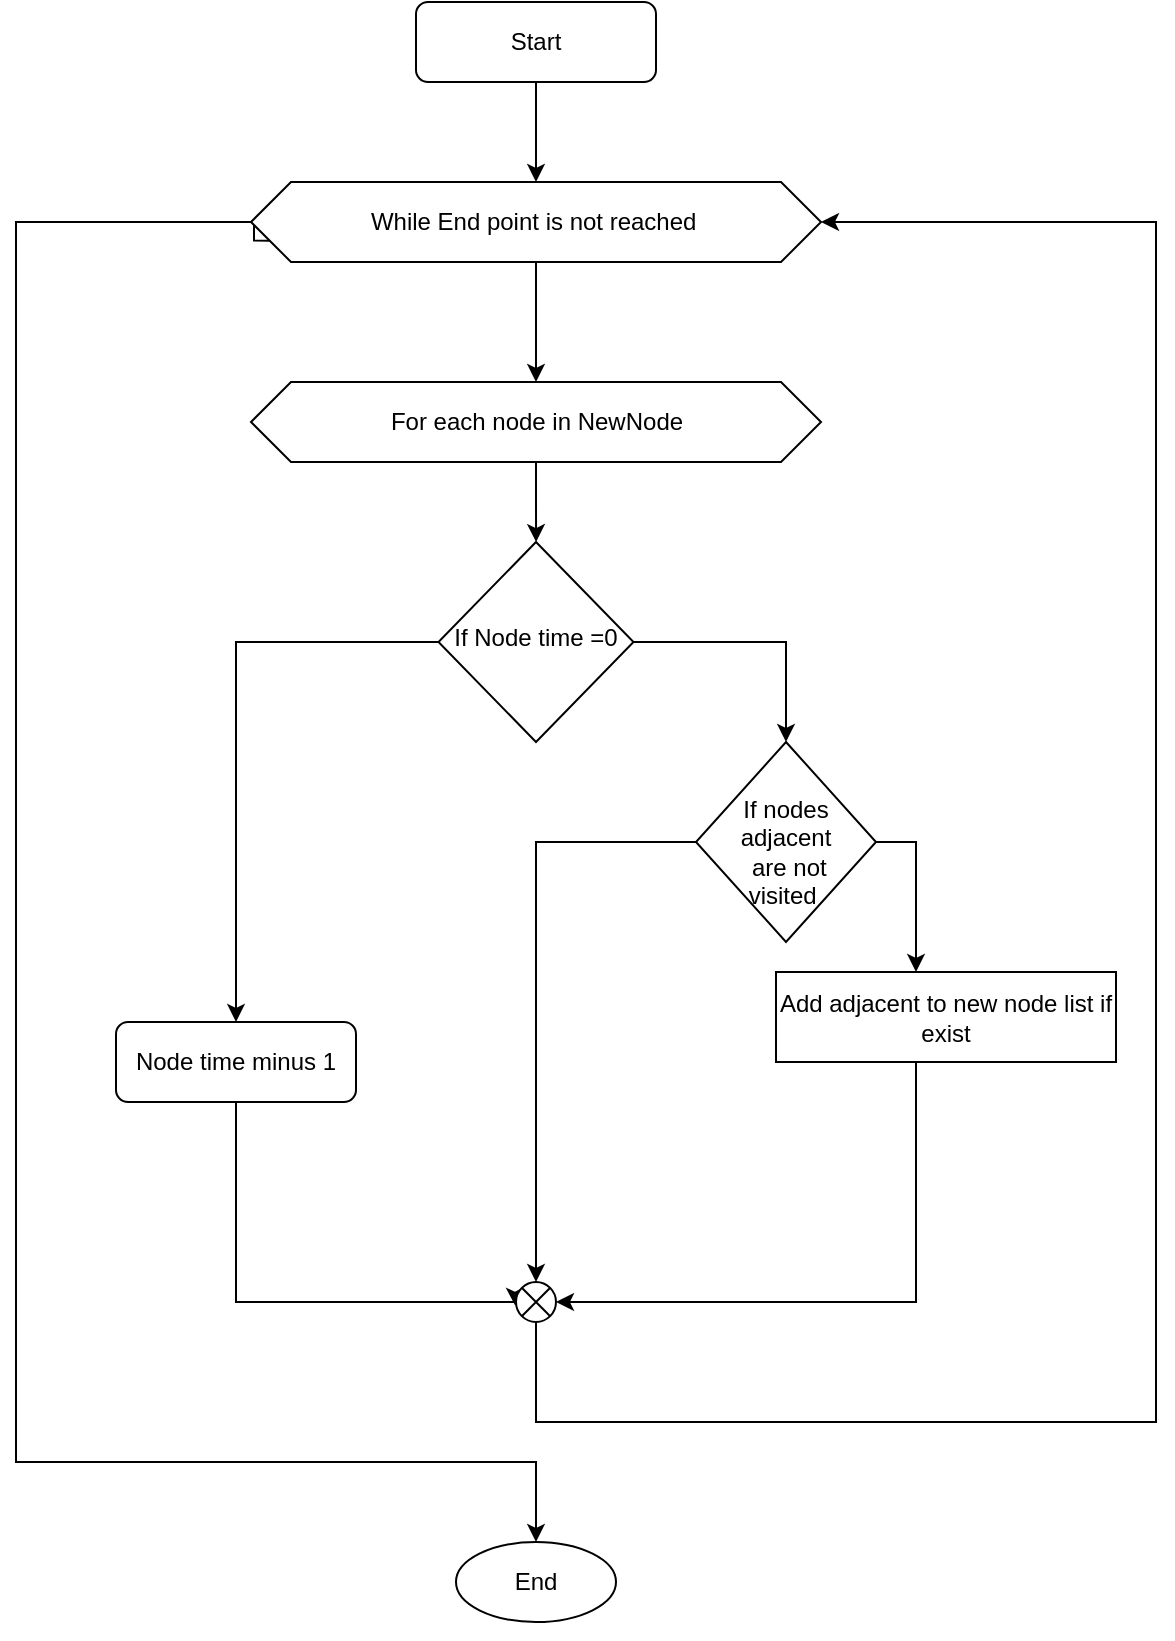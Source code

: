 <mxfile version="13.10.0" type="device"><diagram id="C5RBs43oDa-KdzZeNtuy" name="Page-1"><mxGraphModel dx="955" dy="2408" grid="1" gridSize="10" guides="1" tooltips="1" connect="1" arrows="1" fold="1" page="1" pageScale="1" pageWidth="827" pageHeight="1169" math="0" shadow="0"><root><mxCell id="WIyWlLk6GJQsqaUBKTNV-0"/><mxCell id="WIyWlLk6GJQsqaUBKTNV-1" parent="WIyWlLk6GJQsqaUBKTNV-0"/><mxCell id="KmrMMTsdmMvBSucgvxKW-39" style="edgeStyle=orthogonalEdgeStyle;rounded=0;orthogonalLoop=1;jettySize=auto;html=1;" edge="1" parent="WIyWlLk6GJQsqaUBKTNV-1" source="KmrMMTsdmMvBSucgvxKW-40" target="KmrMMTsdmMvBSucgvxKW-48"><mxGeometry relative="1" as="geometry"/></mxCell><mxCell id="KmrMMTsdmMvBSucgvxKW-40" value="Start" style="rounded=1;whiteSpace=wrap;html=1;fontSize=12;glass=0;strokeWidth=1;shadow=0;" vertex="1" parent="WIyWlLk6GJQsqaUBKTNV-1"><mxGeometry x="300" width="120" height="40" as="geometry"/></mxCell><mxCell id="KmrMMTsdmMvBSucgvxKW-41" style="edgeStyle=orthogonalEdgeStyle;rounded=0;orthogonalLoop=1;jettySize=auto;html=1;entryX=0.5;entryY=0;entryDx=0;entryDy=0;" edge="1" parent="WIyWlLk6GJQsqaUBKTNV-1" source="KmrMMTsdmMvBSucgvxKW-43" target="KmrMMTsdmMvBSucgvxKW-55"><mxGeometry relative="1" as="geometry"><mxPoint x="528" y="370" as="targetPoint"/></mxGeometry></mxCell><mxCell id="KmrMMTsdmMvBSucgvxKW-42" style="edgeStyle=orthogonalEdgeStyle;rounded=0;orthogonalLoop=1;jettySize=auto;html=1;entryX=0.5;entryY=0;entryDx=0;entryDy=0;" edge="1" parent="WIyWlLk6GJQsqaUBKTNV-1" source="KmrMMTsdmMvBSucgvxKW-43" target="KmrMMTsdmMvBSucgvxKW-45"><mxGeometry relative="1" as="geometry"><mxPoint x="210" y="540" as="targetPoint"/></mxGeometry></mxCell><mxCell id="KmrMMTsdmMvBSucgvxKW-43" value="If Node time =0" style="rhombus;whiteSpace=wrap;html=1;shadow=0;fontFamily=Helvetica;fontSize=12;align=center;strokeWidth=1;spacing=6;spacingTop=-4;" vertex="1" parent="WIyWlLk6GJQsqaUBKTNV-1"><mxGeometry x="311.25" y="270" width="97.5" height="100" as="geometry"/></mxCell><mxCell id="KmrMMTsdmMvBSucgvxKW-44" style="edgeStyle=orthogonalEdgeStyle;rounded=0;orthogonalLoop=1;jettySize=auto;html=1;entryX=-0.018;entryY=0.593;entryDx=0;entryDy=0;entryPerimeter=0;" edge="1" parent="WIyWlLk6GJQsqaUBKTNV-1" source="KmrMMTsdmMvBSucgvxKW-45" target="KmrMMTsdmMvBSucgvxKW-57"><mxGeometry relative="1" as="geometry"><Array as="points"><mxPoint x="210" y="650"/><mxPoint x="350" y="650"/></Array></mxGeometry></mxCell><mxCell id="KmrMMTsdmMvBSucgvxKW-45" value="Node time minus 1" style="rounded=1;whiteSpace=wrap;html=1;fontSize=12;glass=0;strokeWidth=1;shadow=0;" vertex="1" parent="WIyWlLk6GJQsqaUBKTNV-1"><mxGeometry x="150" y="510" width="120" height="40" as="geometry"/></mxCell><mxCell id="KmrMMTsdmMvBSucgvxKW-46" style="edgeStyle=orthogonalEdgeStyle;rounded=0;orthogonalLoop=1;jettySize=auto;html=1;" edge="1" parent="WIyWlLk6GJQsqaUBKTNV-1" source="KmrMMTsdmMvBSucgvxKW-48" target="KmrMMTsdmMvBSucgvxKW-52"><mxGeometry relative="1" as="geometry"/></mxCell><mxCell id="KmrMMTsdmMvBSucgvxKW-47" style="edgeStyle=orthogonalEdgeStyle;rounded=0;orthogonalLoop=1;jettySize=auto;html=1;exitX=0;exitY=0.75;exitDx=0;exitDy=0;entryX=0.5;entryY=0;entryDx=0;entryDy=0;" edge="1" parent="WIyWlLk6GJQsqaUBKTNV-1" source="KmrMMTsdmMvBSucgvxKW-48" target="KmrMMTsdmMvBSucgvxKW-58"><mxGeometry relative="1" as="geometry"><Array as="points"><mxPoint x="219" y="110"/><mxPoint x="100" y="110"/><mxPoint x="100" y="730"/><mxPoint x="360" y="730"/></Array></mxGeometry></mxCell><mxCell id="KmrMMTsdmMvBSucgvxKW-48" value="While End point is not reached&amp;nbsp;" style="shape=hexagon;perimeter=hexagonPerimeter2;whiteSpace=wrap;html=1;fixedSize=1;" vertex="1" parent="WIyWlLk6GJQsqaUBKTNV-1"><mxGeometry x="217.5" y="90" width="285" height="40" as="geometry"/></mxCell><mxCell id="KmrMMTsdmMvBSucgvxKW-49" style="edgeStyle=orthogonalEdgeStyle;rounded=0;orthogonalLoop=1;jettySize=auto;html=1;" edge="1" parent="WIyWlLk6GJQsqaUBKTNV-1" source="KmrMMTsdmMvBSucgvxKW-50" target="KmrMMTsdmMvBSucgvxKW-57"><mxGeometry relative="1" as="geometry"><mxPoint x="580" y="690" as="targetPoint"/><Array as="points"><mxPoint x="550" y="650"/><mxPoint x="360" y="650"/></Array></mxGeometry></mxCell><mxCell id="KmrMMTsdmMvBSucgvxKW-50" value="Add adjacent to new node list if exist" style="rounded=0;whiteSpace=wrap;html=1;" vertex="1" parent="WIyWlLk6GJQsqaUBKTNV-1"><mxGeometry x="480" y="485" width="170" height="45" as="geometry"/></mxCell><mxCell id="KmrMMTsdmMvBSucgvxKW-51" style="edgeStyle=orthogonalEdgeStyle;rounded=0;orthogonalLoop=1;jettySize=auto;html=1;" edge="1" parent="WIyWlLk6GJQsqaUBKTNV-1" source="KmrMMTsdmMvBSucgvxKW-52" target="KmrMMTsdmMvBSucgvxKW-43"><mxGeometry relative="1" as="geometry"/></mxCell><mxCell id="KmrMMTsdmMvBSucgvxKW-52" value="For each node in NewNode" style="shape=hexagon;perimeter=hexagonPerimeter2;whiteSpace=wrap;html=1;fixedSize=1;" vertex="1" parent="WIyWlLk6GJQsqaUBKTNV-1"><mxGeometry x="217.5" y="190" width="285" height="40" as="geometry"/></mxCell><mxCell id="KmrMMTsdmMvBSucgvxKW-53" style="edgeStyle=orthogonalEdgeStyle;rounded=0;orthogonalLoop=1;jettySize=auto;html=1;" edge="1" parent="WIyWlLk6GJQsqaUBKTNV-1" source="KmrMMTsdmMvBSucgvxKW-55" target="KmrMMTsdmMvBSucgvxKW-50"><mxGeometry relative="1" as="geometry"><Array as="points"><mxPoint x="485" y="420"/><mxPoint x="550" y="420"/></Array></mxGeometry></mxCell><mxCell id="KmrMMTsdmMvBSucgvxKW-54" style="edgeStyle=orthogonalEdgeStyle;rounded=0;orthogonalLoop=1;jettySize=auto;html=1;exitX=0;exitY=0.5;exitDx=0;exitDy=0;entryX=0.5;entryY=0;entryDx=0;entryDy=0;" edge="1" parent="WIyWlLk6GJQsqaUBKTNV-1" source="KmrMMTsdmMvBSucgvxKW-55" target="KmrMMTsdmMvBSucgvxKW-57"><mxGeometry relative="1" as="geometry"><mxPoint x="420" y="680" as="targetPoint"/></mxGeometry></mxCell><mxCell id="KmrMMTsdmMvBSucgvxKW-55" value="&lt;br&gt;If nodes adjacent&lt;br&gt;&amp;nbsp;are not visited&amp;nbsp;" style="rhombus;whiteSpace=wrap;html=1;shadow=0;fontFamily=Helvetica;fontSize=12;align=center;strokeWidth=1;spacing=6;spacingTop=-4;" vertex="1" parent="WIyWlLk6GJQsqaUBKTNV-1"><mxGeometry x="440" y="370" width="90" height="100" as="geometry"/></mxCell><mxCell id="KmrMMTsdmMvBSucgvxKW-56" style="edgeStyle=orthogonalEdgeStyle;rounded=0;orthogonalLoop=1;jettySize=auto;html=1;exitX=0.5;exitY=1;exitDx=0;exitDy=0;entryX=1;entryY=0.5;entryDx=0;entryDy=0;" edge="1" parent="WIyWlLk6GJQsqaUBKTNV-1" source="KmrMMTsdmMvBSucgvxKW-57" target="KmrMMTsdmMvBSucgvxKW-48"><mxGeometry relative="1" as="geometry"><mxPoint x="520" y="210" as="targetPoint"/><Array as="points"><mxPoint x="360" y="710"/><mxPoint x="670" y="710"/><mxPoint x="670" y="110"/></Array></mxGeometry></mxCell><mxCell id="KmrMMTsdmMvBSucgvxKW-57" value="" style="shape=sumEllipse;perimeter=ellipsePerimeter;whiteSpace=wrap;html=1;backgroundOutline=1;" vertex="1" parent="WIyWlLk6GJQsqaUBKTNV-1"><mxGeometry x="350" y="640" width="20" height="20" as="geometry"/></mxCell><mxCell id="KmrMMTsdmMvBSucgvxKW-58" value="End" style="ellipse;whiteSpace=wrap;html=1;" vertex="1" parent="WIyWlLk6GJQsqaUBKTNV-1"><mxGeometry x="320" y="770" width="80" height="40" as="geometry"/></mxCell><mxCell id="KmrMMTsdmMvBSucgvxKW-59" style="edgeStyle=orthogonalEdgeStyle;rounded=0;orthogonalLoop=1;jettySize=auto;html=1;exitX=0.5;exitY=1;exitDx=0;exitDy=0;" edge="1" parent="WIyWlLk6GJQsqaUBKTNV-1" source="KmrMMTsdmMvBSucgvxKW-58" target="KmrMMTsdmMvBSucgvxKW-58"><mxGeometry relative="1" as="geometry"/></mxCell></root></mxGraphModel></diagram></mxfile>